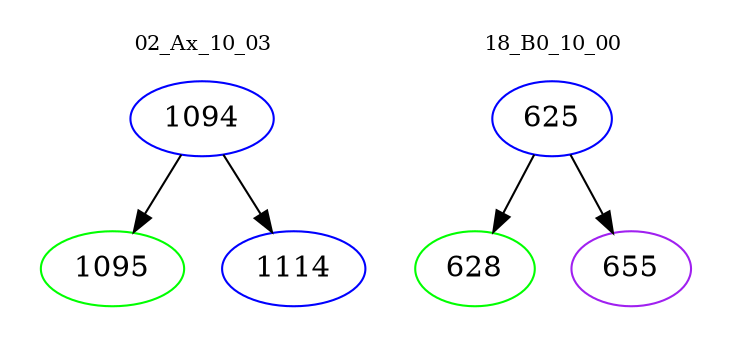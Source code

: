 digraph{
subgraph cluster_0 {
color = white
label = "02_Ax_10_03";
fontsize=10;
T0_1094 [label="1094", color="blue"]
T0_1094 -> T0_1095 [color="black"]
T0_1095 [label="1095", color="green"]
T0_1094 -> T0_1114 [color="black"]
T0_1114 [label="1114", color="blue"]
}
subgraph cluster_1 {
color = white
label = "18_B0_10_00";
fontsize=10;
T1_625 [label="625", color="blue"]
T1_625 -> T1_628 [color="black"]
T1_628 [label="628", color="green"]
T1_625 -> T1_655 [color="black"]
T1_655 [label="655", color="purple"]
}
}
